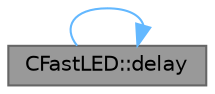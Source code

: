 digraph "CFastLED::delay"
{
 // INTERACTIVE_SVG=YES
 // LATEX_PDF_SIZE
  bgcolor="transparent";
  edge [fontname=Helvetica,fontsize=10,labelfontname=Helvetica,labelfontsize=10];
  node [fontname=Helvetica,fontsize=10,shape=box,height=0.2,width=0.4];
  rankdir="RL";
  Node1 [id="Node000001",label="CFastLED::delay",height=0.2,width=0.4,color="gray40", fillcolor="grey60", style="filled", fontcolor="black",tooltip="Delay for the given number of milliseconds."];
  Node1 -> Node1 [id="edge1_Node000001_Node000001",dir="back",color="steelblue1",style="solid",tooltip=" "];
}
